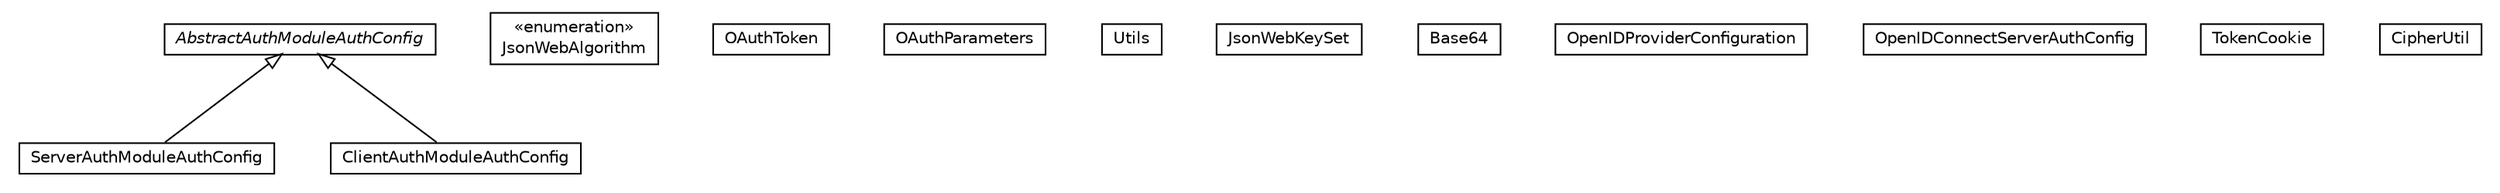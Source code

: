 #!/usr/local/bin/dot
#
# Class diagram 
# Generated by UMLGraph version R5_6-24-gf6e263 (http://www.umlgraph.org/)
#

digraph G {
	edge [fontname="Helvetica",fontsize=10,labelfontname="Helvetica",labelfontsize=10];
	node [fontname="Helvetica",fontsize=10,shape=plaintext];
	nodesep=0.25;
	ranksep=0.5;
	// net.trajano.auth.internal.AbstractAuthModuleAuthConfig
	c25 [label=<<table title="net.trajano.auth.internal.AbstractAuthModuleAuthConfig" border="0" cellborder="1" cellspacing="0" cellpadding="2" port="p" href="./AbstractAuthModuleAuthConfig.html">
		<tr><td><table border="0" cellspacing="0" cellpadding="1">
<tr><td align="center" balign="center"><font face="Helvetica-Oblique"> AbstractAuthModuleAuthConfig </font></td></tr>
		</table></td></tr>
		</table>>, URL="./AbstractAuthModuleAuthConfig.html", fontname="Helvetica", fontcolor="black", fontsize=10.0];
	// net.trajano.auth.internal.JsonWebAlgorithm
	c26 [label=<<table title="net.trajano.auth.internal.JsonWebAlgorithm" border="0" cellborder="1" cellspacing="0" cellpadding="2" port="p" href="./JsonWebAlgorithm.html">
		<tr><td><table border="0" cellspacing="0" cellpadding="1">
<tr><td align="center" balign="center"> &#171;enumeration&#187; </td></tr>
<tr><td align="center" balign="center"> JsonWebAlgorithm </td></tr>
		</table></td></tr>
		</table>>, URL="./JsonWebAlgorithm.html", fontname="Helvetica", fontcolor="black", fontsize=10.0];
	// net.trajano.auth.internal.ServerAuthModuleAuthConfig
	c27 [label=<<table title="net.trajano.auth.internal.ServerAuthModuleAuthConfig" border="0" cellborder="1" cellspacing="0" cellpadding="2" port="p" href="./ServerAuthModuleAuthConfig.html">
		<tr><td><table border="0" cellspacing="0" cellpadding="1">
<tr><td align="center" balign="center"> ServerAuthModuleAuthConfig </td></tr>
		</table></td></tr>
		</table>>, URL="./ServerAuthModuleAuthConfig.html", fontname="Helvetica", fontcolor="black", fontsize=10.0];
	// net.trajano.auth.internal.OAuthToken
	c28 [label=<<table title="net.trajano.auth.internal.OAuthToken" border="0" cellborder="1" cellspacing="0" cellpadding="2" port="p" href="./OAuthToken.html">
		<tr><td><table border="0" cellspacing="0" cellpadding="1">
<tr><td align="center" balign="center"> OAuthToken </td></tr>
		</table></td></tr>
		</table>>, URL="./OAuthToken.html", fontname="Helvetica", fontcolor="black", fontsize=10.0];
	// net.trajano.auth.internal.OAuthParameters
	c29 [label=<<table title="net.trajano.auth.internal.OAuthParameters" border="0" cellborder="1" cellspacing="0" cellpadding="2" port="p" href="./OAuthParameters.html">
		<tr><td><table border="0" cellspacing="0" cellpadding="1">
<tr><td align="center" balign="center"> OAuthParameters </td></tr>
		</table></td></tr>
		</table>>, URL="./OAuthParameters.html", fontname="Helvetica", fontcolor="black", fontsize=10.0];
	// net.trajano.auth.internal.Utils
	c30 [label=<<table title="net.trajano.auth.internal.Utils" border="0" cellborder="1" cellspacing="0" cellpadding="2" port="p" href="./Utils.html">
		<tr><td><table border="0" cellspacing="0" cellpadding="1">
<tr><td align="center" balign="center"> Utils </td></tr>
		</table></td></tr>
		</table>>, URL="./Utils.html", fontname="Helvetica", fontcolor="black", fontsize=10.0];
	// net.trajano.auth.internal.JsonWebKeySet
	c31 [label=<<table title="net.trajano.auth.internal.JsonWebKeySet" border="0" cellborder="1" cellspacing="0" cellpadding="2" port="p" href="./JsonWebKeySet.html">
		<tr><td><table border="0" cellspacing="0" cellpadding="1">
<tr><td align="center" balign="center"> JsonWebKeySet </td></tr>
		</table></td></tr>
		</table>>, URL="./JsonWebKeySet.html", fontname="Helvetica", fontcolor="black", fontsize=10.0];
	// net.trajano.auth.internal.Base64
	c32 [label=<<table title="net.trajano.auth.internal.Base64" border="0" cellborder="1" cellspacing="0" cellpadding="2" port="p" href="./Base64.html">
		<tr><td><table border="0" cellspacing="0" cellpadding="1">
<tr><td align="center" balign="center"> Base64 </td></tr>
		</table></td></tr>
		</table>>, URL="./Base64.html", fontname="Helvetica", fontcolor="black", fontsize=10.0];
	// net.trajano.auth.internal.ClientAuthModuleAuthConfig
	c33 [label=<<table title="net.trajano.auth.internal.ClientAuthModuleAuthConfig" border="0" cellborder="1" cellspacing="0" cellpadding="2" port="p" href="./ClientAuthModuleAuthConfig.html">
		<tr><td><table border="0" cellspacing="0" cellpadding="1">
<tr><td align="center" balign="center"> ClientAuthModuleAuthConfig </td></tr>
		</table></td></tr>
		</table>>, URL="./ClientAuthModuleAuthConfig.html", fontname="Helvetica", fontcolor="black", fontsize=10.0];
	// net.trajano.auth.internal.OpenIDProviderConfiguration
	c34 [label=<<table title="net.trajano.auth.internal.OpenIDProviderConfiguration" border="0" cellborder="1" cellspacing="0" cellpadding="2" port="p" href="./OpenIDProviderConfiguration.html">
		<tr><td><table border="0" cellspacing="0" cellpadding="1">
<tr><td align="center" balign="center"> OpenIDProviderConfiguration </td></tr>
		</table></td></tr>
		</table>>, URL="./OpenIDProviderConfiguration.html", fontname="Helvetica", fontcolor="black", fontsize=10.0];
	// net.trajano.auth.internal.OpenIDConnectServerAuthConfig
	c35 [label=<<table title="net.trajano.auth.internal.OpenIDConnectServerAuthConfig" border="0" cellborder="1" cellspacing="0" cellpadding="2" port="p" href="./OpenIDConnectServerAuthConfig.html">
		<tr><td><table border="0" cellspacing="0" cellpadding="1">
<tr><td align="center" balign="center"> OpenIDConnectServerAuthConfig </td></tr>
		</table></td></tr>
		</table>>, URL="./OpenIDConnectServerAuthConfig.html", fontname="Helvetica", fontcolor="black", fontsize=10.0];
	// net.trajano.auth.internal.TokenCookie
	c36 [label=<<table title="net.trajano.auth.internal.TokenCookie" border="0" cellborder="1" cellspacing="0" cellpadding="2" port="p" href="./TokenCookie.html">
		<tr><td><table border="0" cellspacing="0" cellpadding="1">
<tr><td align="center" balign="center"> TokenCookie </td></tr>
		</table></td></tr>
		</table>>, URL="./TokenCookie.html", fontname="Helvetica", fontcolor="black", fontsize=10.0];
	// net.trajano.auth.internal.CipherUtil
	c37 [label=<<table title="net.trajano.auth.internal.CipherUtil" border="0" cellborder="1" cellspacing="0" cellpadding="2" port="p" href="./CipherUtil.html">
		<tr><td><table border="0" cellspacing="0" cellpadding="1">
<tr><td align="center" balign="center"> CipherUtil </td></tr>
		</table></td></tr>
		</table>>, URL="./CipherUtil.html", fontname="Helvetica", fontcolor="black", fontsize=10.0];
	//net.trajano.auth.internal.ServerAuthModuleAuthConfig extends net.trajano.auth.internal.AbstractAuthModuleAuthConfig
	c25:p -> c27:p [dir=back,arrowtail=empty];
	//net.trajano.auth.internal.ClientAuthModuleAuthConfig extends net.trajano.auth.internal.AbstractAuthModuleAuthConfig
	c25:p -> c33:p [dir=back,arrowtail=empty];
}

